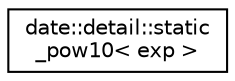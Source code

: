 digraph "Graphical Class Hierarchy"
{
 // LATEX_PDF_SIZE
  edge [fontname="Helvetica",fontsize="10",labelfontname="Helvetica",labelfontsize="10"];
  node [fontname="Helvetica",fontsize="10",shape=record];
  rankdir="LR";
  Node0 [label="date::detail::static\l_pow10\< exp \>",height=0.2,width=0.4,color="black", fillcolor="white", style="filled",URL="$structdate_1_1detail_1_1static__pow10.html",tooltip=" "];
}
